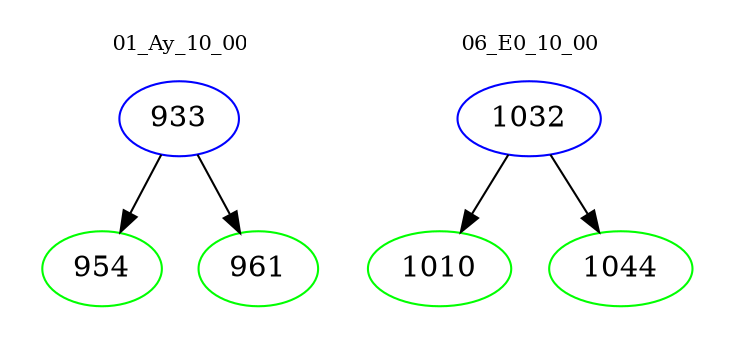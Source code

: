 digraph{
subgraph cluster_0 {
color = white
label = "01_Ay_10_00";
fontsize=10;
T0_933 [label="933", color="blue"]
T0_933 -> T0_954 [color="black"]
T0_954 [label="954", color="green"]
T0_933 -> T0_961 [color="black"]
T0_961 [label="961", color="green"]
}
subgraph cluster_1 {
color = white
label = "06_E0_10_00";
fontsize=10;
T1_1032 [label="1032", color="blue"]
T1_1032 -> T1_1010 [color="black"]
T1_1010 [label="1010", color="green"]
T1_1032 -> T1_1044 [color="black"]
T1_1044 [label="1044", color="green"]
}
}
